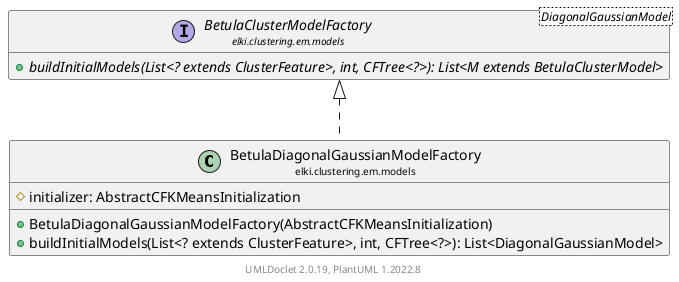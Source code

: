 @startuml
    remove .*\.(Instance|Par|Parameterizer|Factory)$
    set namespaceSeparator none
    hide empty fields
    hide empty methods

    class "<size:14>BetulaDiagonalGaussianModelFactory\n<size:10>elki.clustering.em.models" as elki.clustering.em.models.BetulaDiagonalGaussianModelFactory [[BetulaDiagonalGaussianModelFactory.html]] {
        #initializer: AbstractCFKMeansInitialization
        +BetulaDiagonalGaussianModelFactory(AbstractCFKMeansInitialization)
        +buildInitialModels(List<? extends ClusterFeature>, int, CFTree<?>): List<DiagonalGaussianModel>
    }

    interface "<size:14>BetulaClusterModelFactory\n<size:10>elki.clustering.em.models" as elki.clustering.em.models.BetulaClusterModelFactory<DiagonalGaussianModel> [[BetulaClusterModelFactory.html]] {
        {abstract} +buildInitialModels(List<? extends ClusterFeature>, int, CFTree<?>): List<M extends BetulaClusterModel>
    }
    class "<size:14>BetulaDiagonalGaussianModelFactory.Par\n<size:10>elki.clustering.em.models" as elki.clustering.em.models.BetulaDiagonalGaussianModelFactory.Par [[BetulaDiagonalGaussianModelFactory.Par.html]]

    elki.clustering.em.models.BetulaClusterModelFactory <|.. elki.clustering.em.models.BetulaDiagonalGaussianModelFactory
    elki.clustering.em.models.BetulaDiagonalGaussianModelFactory +-- elki.clustering.em.models.BetulaDiagonalGaussianModelFactory.Par

    center footer UMLDoclet 2.0.19, PlantUML 1.2022.8
@enduml
